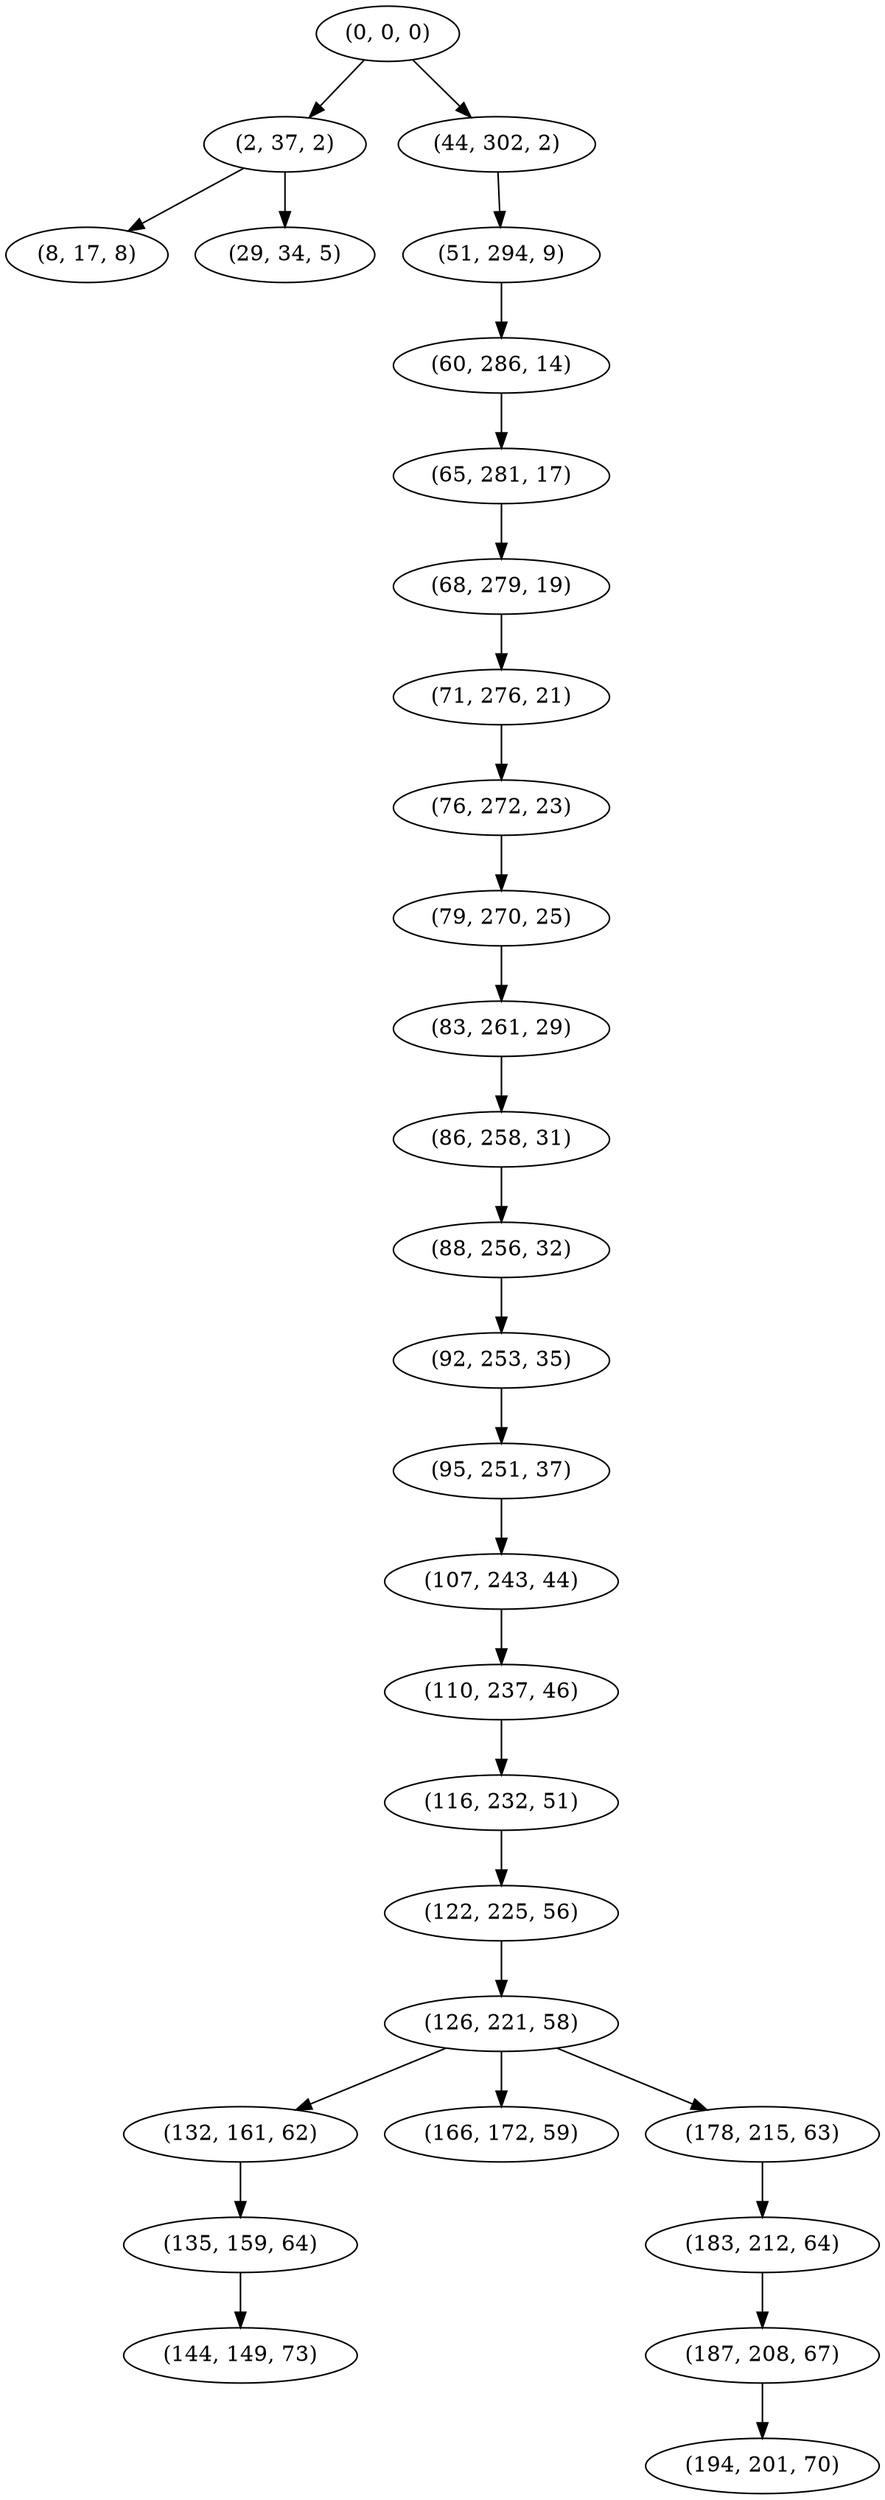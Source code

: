 digraph tree {
    "(0, 0, 0)";
    "(2, 37, 2)";
    "(8, 17, 8)";
    "(29, 34, 5)";
    "(44, 302, 2)";
    "(51, 294, 9)";
    "(60, 286, 14)";
    "(65, 281, 17)";
    "(68, 279, 19)";
    "(71, 276, 21)";
    "(76, 272, 23)";
    "(79, 270, 25)";
    "(83, 261, 29)";
    "(86, 258, 31)";
    "(88, 256, 32)";
    "(92, 253, 35)";
    "(95, 251, 37)";
    "(107, 243, 44)";
    "(110, 237, 46)";
    "(116, 232, 51)";
    "(122, 225, 56)";
    "(126, 221, 58)";
    "(132, 161, 62)";
    "(135, 159, 64)";
    "(144, 149, 73)";
    "(166, 172, 59)";
    "(178, 215, 63)";
    "(183, 212, 64)";
    "(187, 208, 67)";
    "(194, 201, 70)";
    "(0, 0, 0)" -> "(2, 37, 2)";
    "(0, 0, 0)" -> "(44, 302, 2)";
    "(2, 37, 2)" -> "(8, 17, 8)";
    "(2, 37, 2)" -> "(29, 34, 5)";
    "(44, 302, 2)" -> "(51, 294, 9)";
    "(51, 294, 9)" -> "(60, 286, 14)";
    "(60, 286, 14)" -> "(65, 281, 17)";
    "(65, 281, 17)" -> "(68, 279, 19)";
    "(68, 279, 19)" -> "(71, 276, 21)";
    "(71, 276, 21)" -> "(76, 272, 23)";
    "(76, 272, 23)" -> "(79, 270, 25)";
    "(79, 270, 25)" -> "(83, 261, 29)";
    "(83, 261, 29)" -> "(86, 258, 31)";
    "(86, 258, 31)" -> "(88, 256, 32)";
    "(88, 256, 32)" -> "(92, 253, 35)";
    "(92, 253, 35)" -> "(95, 251, 37)";
    "(95, 251, 37)" -> "(107, 243, 44)";
    "(107, 243, 44)" -> "(110, 237, 46)";
    "(110, 237, 46)" -> "(116, 232, 51)";
    "(116, 232, 51)" -> "(122, 225, 56)";
    "(122, 225, 56)" -> "(126, 221, 58)";
    "(126, 221, 58)" -> "(132, 161, 62)";
    "(126, 221, 58)" -> "(166, 172, 59)";
    "(126, 221, 58)" -> "(178, 215, 63)";
    "(132, 161, 62)" -> "(135, 159, 64)";
    "(135, 159, 64)" -> "(144, 149, 73)";
    "(178, 215, 63)" -> "(183, 212, 64)";
    "(183, 212, 64)" -> "(187, 208, 67)";
    "(187, 208, 67)" -> "(194, 201, 70)";
}
